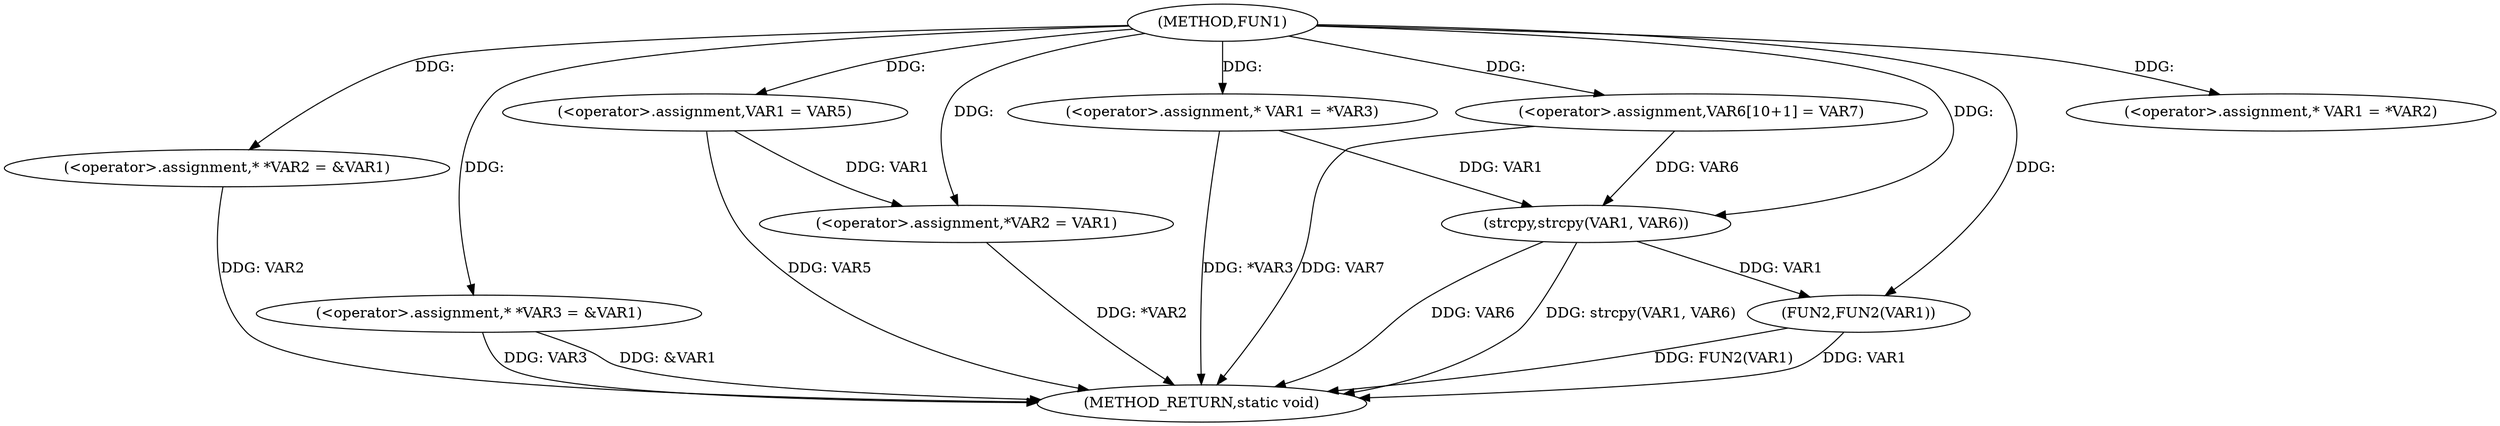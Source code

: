 digraph FUN1 {  
"1000100" [label = "(METHOD,FUN1)" ]
"1000144" [label = "(METHOD_RETURN,static void)" ]
"1000104" [label = "(<operator>.assignment,* *VAR2 = &VAR1)" ]
"1000109" [label = "(<operator>.assignment,* *VAR3 = &VAR1)" ]
"1000117" [label = "(<operator>.assignment,* VAR1 = *VAR2)" ]
"1000121" [label = "(<operator>.assignment,VAR1 = VAR5)" ]
"1000124" [label = "(<operator>.assignment,*VAR2 = VAR1)" ]
"1000130" [label = "(<operator>.assignment,* VAR1 = *VAR3)" ]
"1000136" [label = "(<operator>.assignment,VAR6[10+1] = VAR7)" ]
"1000139" [label = "(strcpy,strcpy(VAR1, VAR6))" ]
"1000142" [label = "(FUN2,FUN2(VAR1))" ]
  "1000142" -> "1000144"  [ label = "DDG: FUN2(VAR1)"] 
  "1000124" -> "1000144"  [ label = "DDG: *VAR2"] 
  "1000104" -> "1000144"  [ label = "DDG: VAR2"] 
  "1000109" -> "1000144"  [ label = "DDG: VAR3"] 
  "1000136" -> "1000144"  [ label = "DDG: VAR7"] 
  "1000109" -> "1000144"  [ label = "DDG: &VAR1"] 
  "1000121" -> "1000144"  [ label = "DDG: VAR5"] 
  "1000130" -> "1000144"  [ label = "DDG: *VAR3"] 
  "1000139" -> "1000144"  [ label = "DDG: VAR6"] 
  "1000139" -> "1000144"  [ label = "DDG: strcpy(VAR1, VAR6)"] 
  "1000142" -> "1000144"  [ label = "DDG: VAR1"] 
  "1000100" -> "1000104"  [ label = "DDG: "] 
  "1000100" -> "1000109"  [ label = "DDG: "] 
  "1000100" -> "1000117"  [ label = "DDG: "] 
  "1000100" -> "1000121"  [ label = "DDG: "] 
  "1000121" -> "1000124"  [ label = "DDG: VAR1"] 
  "1000100" -> "1000124"  [ label = "DDG: "] 
  "1000100" -> "1000130"  [ label = "DDG: "] 
  "1000100" -> "1000136"  [ label = "DDG: "] 
  "1000130" -> "1000139"  [ label = "DDG: VAR1"] 
  "1000100" -> "1000139"  [ label = "DDG: "] 
  "1000136" -> "1000139"  [ label = "DDG: VAR6"] 
  "1000139" -> "1000142"  [ label = "DDG: VAR1"] 
  "1000100" -> "1000142"  [ label = "DDG: "] 
}
